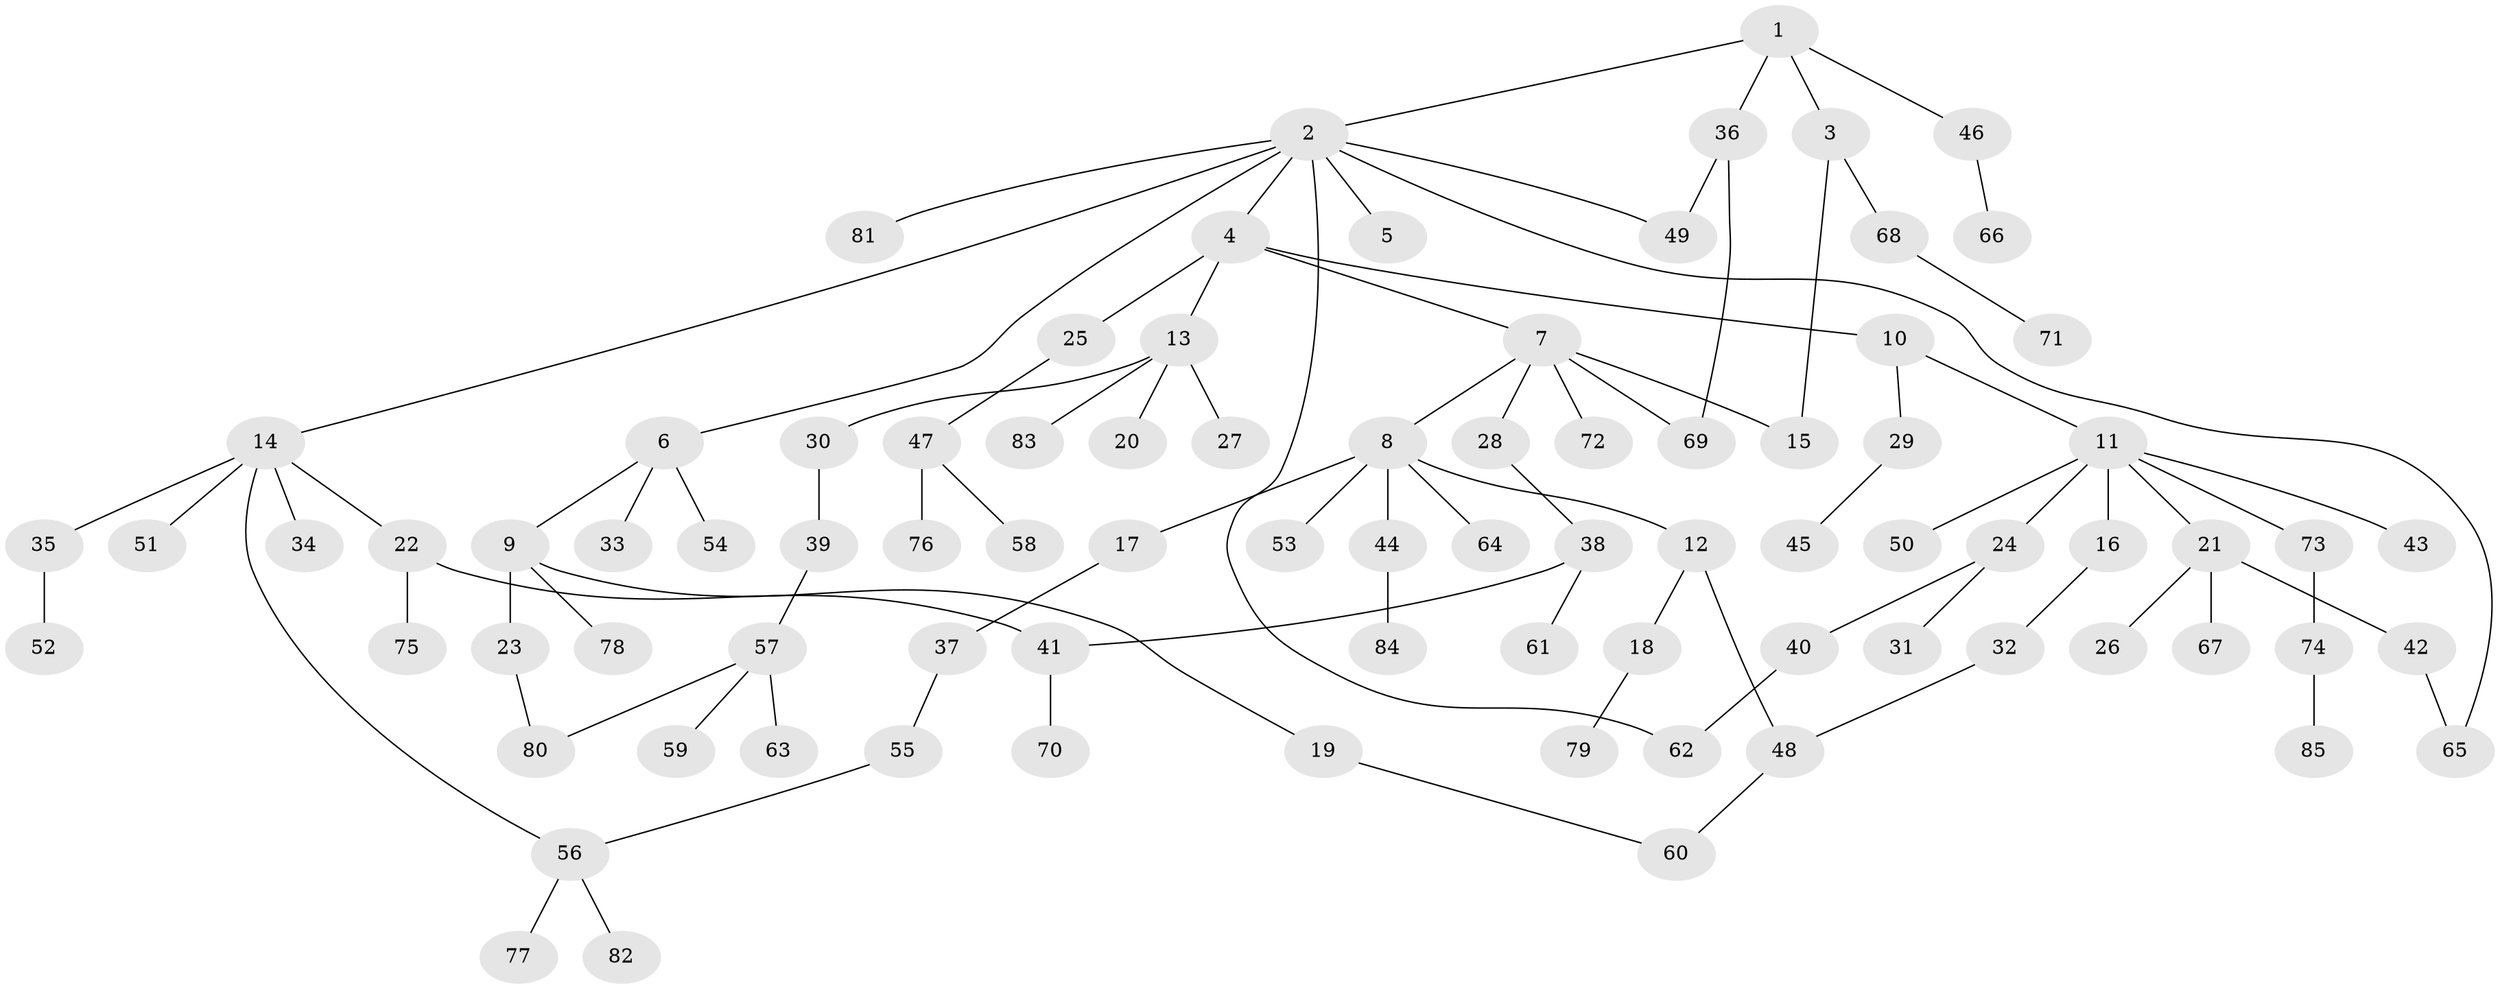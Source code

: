 // Generated by graph-tools (version 1.1) at 2025/13/03/09/25 04:13:36]
// undirected, 85 vertices, 94 edges
graph export_dot {
graph [start="1"]
  node [color=gray90,style=filled];
  1;
  2;
  3;
  4;
  5;
  6;
  7;
  8;
  9;
  10;
  11;
  12;
  13;
  14;
  15;
  16;
  17;
  18;
  19;
  20;
  21;
  22;
  23;
  24;
  25;
  26;
  27;
  28;
  29;
  30;
  31;
  32;
  33;
  34;
  35;
  36;
  37;
  38;
  39;
  40;
  41;
  42;
  43;
  44;
  45;
  46;
  47;
  48;
  49;
  50;
  51;
  52;
  53;
  54;
  55;
  56;
  57;
  58;
  59;
  60;
  61;
  62;
  63;
  64;
  65;
  66;
  67;
  68;
  69;
  70;
  71;
  72;
  73;
  74;
  75;
  76;
  77;
  78;
  79;
  80;
  81;
  82;
  83;
  84;
  85;
  1 -- 2;
  1 -- 3;
  1 -- 36;
  1 -- 46;
  2 -- 4;
  2 -- 5;
  2 -- 6;
  2 -- 14;
  2 -- 62;
  2 -- 81;
  2 -- 49;
  2 -- 65;
  3 -- 68;
  3 -- 15;
  4 -- 7;
  4 -- 10;
  4 -- 13;
  4 -- 25;
  6 -- 9;
  6 -- 33;
  6 -- 54;
  7 -- 8;
  7 -- 15;
  7 -- 28;
  7 -- 69;
  7 -- 72;
  8 -- 12;
  8 -- 17;
  8 -- 44;
  8 -- 53;
  8 -- 64;
  9 -- 19;
  9 -- 23;
  9 -- 78;
  10 -- 11;
  10 -- 29;
  11 -- 16;
  11 -- 21;
  11 -- 24;
  11 -- 43;
  11 -- 50;
  11 -- 73;
  12 -- 18;
  12 -- 48;
  13 -- 20;
  13 -- 27;
  13 -- 30;
  13 -- 83;
  14 -- 22;
  14 -- 34;
  14 -- 35;
  14 -- 51;
  14 -- 56;
  16 -- 32;
  17 -- 37;
  18 -- 79;
  19 -- 60;
  21 -- 26;
  21 -- 42;
  21 -- 67;
  22 -- 41;
  22 -- 75;
  23 -- 80;
  24 -- 31;
  24 -- 40;
  25 -- 47;
  28 -- 38;
  29 -- 45;
  30 -- 39;
  32 -- 48;
  35 -- 52;
  36 -- 49;
  36 -- 69;
  37 -- 55;
  38 -- 61;
  38 -- 41;
  39 -- 57;
  40 -- 62;
  41 -- 70;
  42 -- 65;
  44 -- 84;
  46 -- 66;
  47 -- 58;
  47 -- 76;
  48 -- 60;
  55 -- 56;
  56 -- 77;
  56 -- 82;
  57 -- 59;
  57 -- 63;
  57 -- 80;
  68 -- 71;
  73 -- 74;
  74 -- 85;
}
